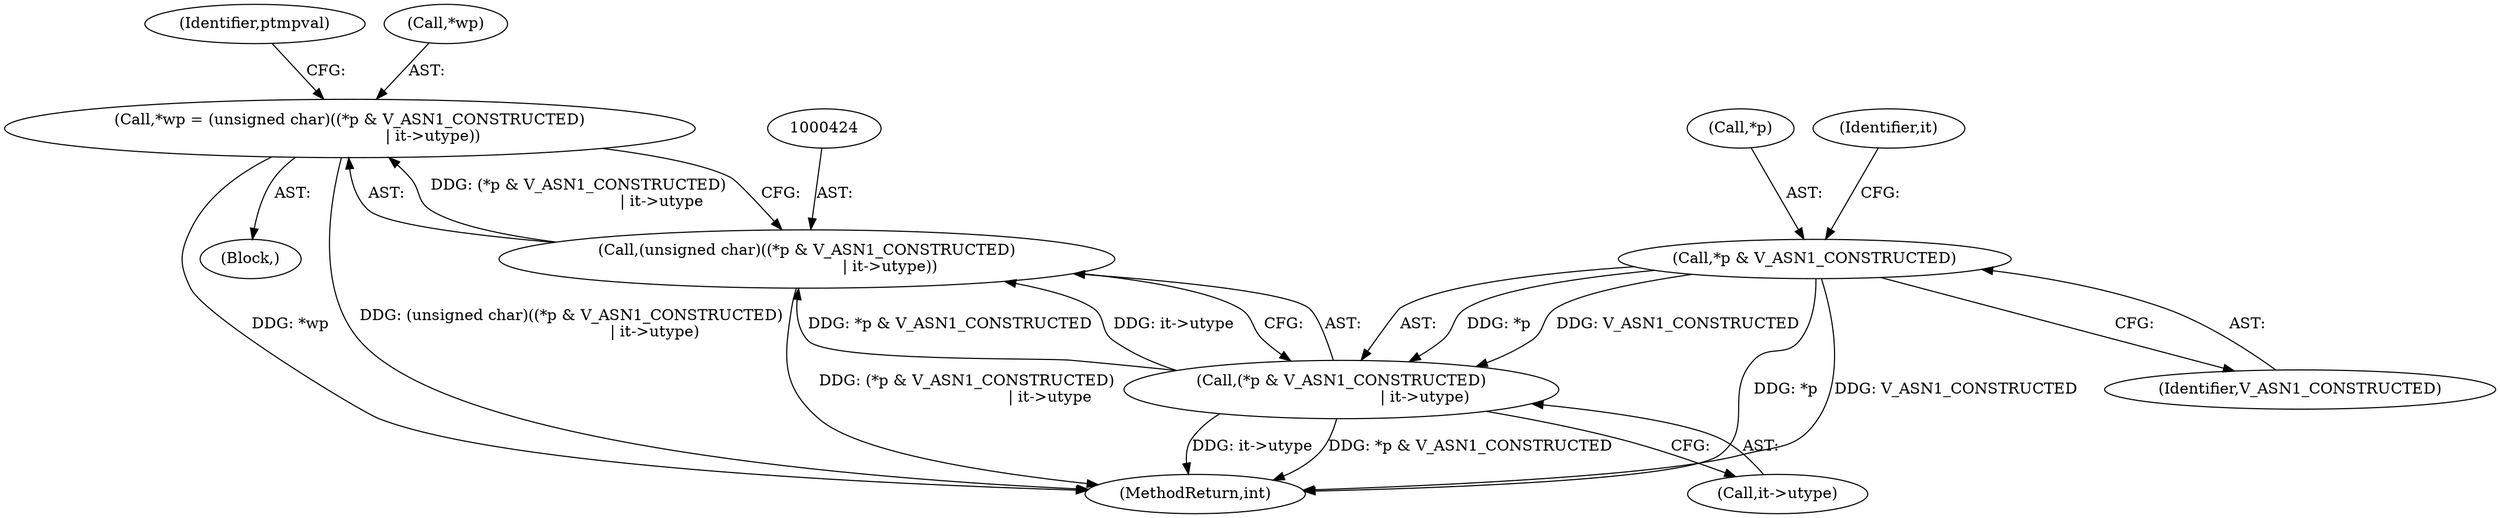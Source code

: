 digraph "0_openssl_b717b083073b6cacc0a5e2397b661678aff7ae7f@pointer" {
"1000420" [label="(Call,*wp = (unsigned char)((*p & V_ASN1_CONSTRUCTED)\n                                  | it->utype))"];
"1000423" [label="(Call,(unsigned char)((*p & V_ASN1_CONSTRUCTED)\n                                  | it->utype))"];
"1000425" [label="(Call,(*p & V_ASN1_CONSTRUCTED)\n                                  | it->utype)"];
"1000426" [label="(Call,*p & V_ASN1_CONSTRUCTED)"];
"1000434" [label="(Identifier,ptmpval)"];
"1000425" [label="(Call,(*p & V_ASN1_CONSTRUCTED)\n                                  | it->utype)"];
"1000427" [label="(Call,*p)"];
"1000423" [label="(Call,(unsigned char)((*p & V_ASN1_CONSTRUCTED)\n                                  | it->utype))"];
"1000873" [label="(MethodReturn,int)"];
"1000420" [label="(Call,*wp = (unsigned char)((*p & V_ASN1_CONSTRUCTED)\n                                  | it->utype))"];
"1000426" [label="(Call,*p & V_ASN1_CONSTRUCTED)"];
"1000429" [label="(Identifier,V_ASN1_CONSTRUCTED)"];
"1000400" [label="(Block,)"];
"1000430" [label="(Call,it->utype)"];
"1000431" [label="(Identifier,it)"];
"1000421" [label="(Call,*wp)"];
"1000420" -> "1000400"  [label="AST: "];
"1000420" -> "1000423"  [label="CFG: "];
"1000421" -> "1000420"  [label="AST: "];
"1000423" -> "1000420"  [label="AST: "];
"1000434" -> "1000420"  [label="CFG: "];
"1000420" -> "1000873"  [label="DDG: (unsigned char)((*p & V_ASN1_CONSTRUCTED)\n                                  | it->utype)"];
"1000420" -> "1000873"  [label="DDG: *wp"];
"1000423" -> "1000420"  [label="DDG: (*p & V_ASN1_CONSTRUCTED)\n                                  | it->utype"];
"1000423" -> "1000425"  [label="CFG: "];
"1000424" -> "1000423"  [label="AST: "];
"1000425" -> "1000423"  [label="AST: "];
"1000423" -> "1000873"  [label="DDG: (*p & V_ASN1_CONSTRUCTED)\n                                  | it->utype"];
"1000425" -> "1000423"  [label="DDG: *p & V_ASN1_CONSTRUCTED"];
"1000425" -> "1000423"  [label="DDG: it->utype"];
"1000425" -> "1000430"  [label="CFG: "];
"1000426" -> "1000425"  [label="AST: "];
"1000430" -> "1000425"  [label="AST: "];
"1000425" -> "1000873"  [label="DDG: *p & V_ASN1_CONSTRUCTED"];
"1000425" -> "1000873"  [label="DDG: it->utype"];
"1000426" -> "1000425"  [label="DDG: *p"];
"1000426" -> "1000425"  [label="DDG: V_ASN1_CONSTRUCTED"];
"1000426" -> "1000429"  [label="CFG: "];
"1000427" -> "1000426"  [label="AST: "];
"1000429" -> "1000426"  [label="AST: "];
"1000431" -> "1000426"  [label="CFG: "];
"1000426" -> "1000873"  [label="DDG: *p"];
"1000426" -> "1000873"  [label="DDG: V_ASN1_CONSTRUCTED"];
}
